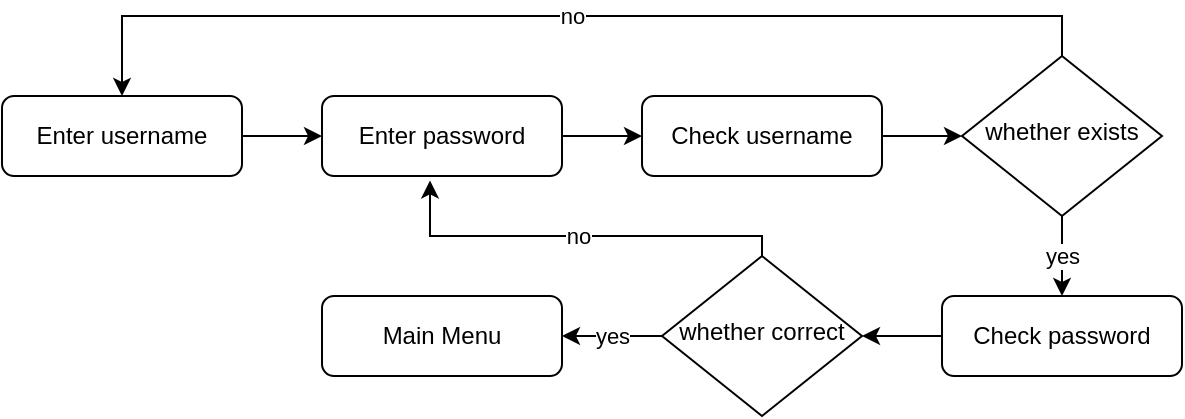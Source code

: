 <mxfile version="14.6.4" type="github">
  <diagram id="C5RBs43oDa-KdzZeNtuy" name="Page-1">
    <mxGraphModel dx="1038" dy="524" grid="1" gridSize="10" guides="1" tooltips="1" connect="1" arrows="1" fold="1" page="1" pageScale="1" pageWidth="827" pageHeight="1169" math="0" shadow="0">
      <root>
        <mxCell id="WIyWlLk6GJQsqaUBKTNV-0" />
        <mxCell id="WIyWlLk6GJQsqaUBKTNV-1" parent="WIyWlLk6GJQsqaUBKTNV-0" />
        <mxCell id="_i0vEQZqMpJxU1If-YCk-2" style="edgeStyle=orthogonalEdgeStyle;rounded=0;orthogonalLoop=1;jettySize=auto;html=1;entryX=0;entryY=0.5;entryDx=0;entryDy=0;" edge="1" parent="WIyWlLk6GJQsqaUBKTNV-1" source="WIyWlLk6GJQsqaUBKTNV-3" target="_i0vEQZqMpJxU1If-YCk-1">
          <mxGeometry relative="1" as="geometry" />
        </mxCell>
        <mxCell id="WIyWlLk6GJQsqaUBKTNV-3" value="Enter password" style="rounded=1;whiteSpace=wrap;html=1;fontSize=12;glass=0;strokeWidth=1;shadow=0;" parent="WIyWlLk6GJQsqaUBKTNV-1" vertex="1">
          <mxGeometry x="160" y="280" width="120" height="40" as="geometry" />
        </mxCell>
        <mxCell id="dkf_GmvqIqEeCcAZEyEm-6" value="no" style="edgeStyle=orthogonalEdgeStyle;rounded=0;orthogonalLoop=1;jettySize=auto;html=1;entryX=0.5;entryY=0;entryDx=0;entryDy=0;" parent="WIyWlLk6GJQsqaUBKTNV-1" source="WIyWlLk6GJQsqaUBKTNV-6" target="_i0vEQZqMpJxU1If-YCk-8" edge="1">
          <mxGeometry relative="1" as="geometry">
            <Array as="points">
              <mxPoint x="530" y="240" />
              <mxPoint x="60" y="240" />
            </Array>
          </mxGeometry>
        </mxCell>
        <mxCell id="dkf_GmvqIqEeCcAZEyEm-7" value="yes" style="edgeStyle=orthogonalEdgeStyle;rounded=0;orthogonalLoop=1;jettySize=auto;html=1;entryX=0.5;entryY=0;entryDx=0;entryDy=0;" parent="WIyWlLk6GJQsqaUBKTNV-1" source="WIyWlLk6GJQsqaUBKTNV-6" target="dkf_GmvqIqEeCcAZEyEm-8" edge="1">
          <mxGeometry relative="1" as="geometry">
            <mxPoint x="220" y="280" as="targetPoint" />
          </mxGeometry>
        </mxCell>
        <mxCell id="WIyWlLk6GJQsqaUBKTNV-6" value="whether exists" style="rhombus;whiteSpace=wrap;html=1;shadow=0;fontFamily=Helvetica;fontSize=12;align=center;strokeWidth=1;spacing=6;spacingTop=-4;" parent="WIyWlLk6GJQsqaUBKTNV-1" vertex="1">
          <mxGeometry x="480" y="260" width="100" height="80" as="geometry" />
        </mxCell>
        <mxCell id="_i0vEQZqMpJxU1If-YCk-5" style="edgeStyle=orthogonalEdgeStyle;rounded=0;orthogonalLoop=1;jettySize=auto;html=1;" edge="1" parent="WIyWlLk6GJQsqaUBKTNV-1" source="dkf_GmvqIqEeCcAZEyEm-8" target="_i0vEQZqMpJxU1If-YCk-4">
          <mxGeometry relative="1" as="geometry" />
        </mxCell>
        <mxCell id="dkf_GmvqIqEeCcAZEyEm-8" value="Check password" style="rounded=1;whiteSpace=wrap;html=1;fontSize=12;glass=0;strokeWidth=1;shadow=0;" parent="WIyWlLk6GJQsqaUBKTNV-1" vertex="1">
          <mxGeometry x="470" y="380" width="120" height="40" as="geometry" />
        </mxCell>
        <mxCell id="dkf_GmvqIqEeCcAZEyEm-9" value="Main Menu" style="rounded=1;whiteSpace=wrap;html=1;fontSize=12;glass=0;strokeWidth=1;shadow=0;" parent="WIyWlLk6GJQsqaUBKTNV-1" vertex="1">
          <mxGeometry x="160" y="380" width="120" height="40" as="geometry" />
        </mxCell>
        <mxCell id="_i0vEQZqMpJxU1If-YCk-3" style="edgeStyle=orthogonalEdgeStyle;rounded=0;orthogonalLoop=1;jettySize=auto;html=1;" edge="1" parent="WIyWlLk6GJQsqaUBKTNV-1" source="_i0vEQZqMpJxU1If-YCk-1" target="WIyWlLk6GJQsqaUBKTNV-6">
          <mxGeometry relative="1" as="geometry" />
        </mxCell>
        <mxCell id="_i0vEQZqMpJxU1If-YCk-1" value="Check username" style="rounded=1;whiteSpace=wrap;html=1;fontSize=12;glass=0;strokeWidth=1;shadow=0;" vertex="1" parent="WIyWlLk6GJQsqaUBKTNV-1">
          <mxGeometry x="320" y="280" width="120" height="40" as="geometry" />
        </mxCell>
        <mxCell id="_i0vEQZqMpJxU1If-YCk-6" value="yes" style="edgeStyle=orthogonalEdgeStyle;rounded=0;orthogonalLoop=1;jettySize=auto;html=1;entryX=1;entryY=0.5;entryDx=0;entryDy=0;" edge="1" parent="WIyWlLk6GJQsqaUBKTNV-1" source="_i0vEQZqMpJxU1If-YCk-4" target="dkf_GmvqIqEeCcAZEyEm-9">
          <mxGeometry relative="1" as="geometry">
            <Array as="points">
              <mxPoint x="310" y="400" />
              <mxPoint x="310" y="400" />
            </Array>
          </mxGeometry>
        </mxCell>
        <mxCell id="_i0vEQZqMpJxU1If-YCk-9" value="no" style="edgeStyle=orthogonalEdgeStyle;rounded=0;orthogonalLoop=1;jettySize=auto;html=1;entryX=0.45;entryY=1.055;entryDx=0;entryDy=0;entryPerimeter=0;exitX=0.5;exitY=0;exitDx=0;exitDy=0;" edge="1" parent="WIyWlLk6GJQsqaUBKTNV-1" source="_i0vEQZqMpJxU1If-YCk-4" target="WIyWlLk6GJQsqaUBKTNV-3">
          <mxGeometry relative="1" as="geometry">
            <Array as="points">
              <mxPoint x="380" y="350" />
              <mxPoint x="214" y="350" />
            </Array>
          </mxGeometry>
        </mxCell>
        <mxCell id="_i0vEQZqMpJxU1If-YCk-4" value="whether correct" style="rhombus;whiteSpace=wrap;html=1;shadow=0;fontFamily=Helvetica;fontSize=12;align=center;strokeWidth=1;spacing=6;spacingTop=-4;" vertex="1" parent="WIyWlLk6GJQsqaUBKTNV-1">
          <mxGeometry x="330" y="360" width="100" height="80" as="geometry" />
        </mxCell>
        <mxCell id="_i0vEQZqMpJxU1If-YCk-10" style="edgeStyle=orthogonalEdgeStyle;rounded=0;orthogonalLoop=1;jettySize=auto;html=1;" edge="1" parent="WIyWlLk6GJQsqaUBKTNV-1" source="_i0vEQZqMpJxU1If-YCk-8" target="WIyWlLk6GJQsqaUBKTNV-3">
          <mxGeometry relative="1" as="geometry" />
        </mxCell>
        <mxCell id="_i0vEQZqMpJxU1If-YCk-8" value="Enter username" style="rounded=1;whiteSpace=wrap;html=1;fontSize=12;glass=0;strokeWidth=1;shadow=0;" vertex="1" parent="WIyWlLk6GJQsqaUBKTNV-1">
          <mxGeometry y="280" width="120" height="40" as="geometry" />
        </mxCell>
      </root>
    </mxGraphModel>
  </diagram>
</mxfile>
